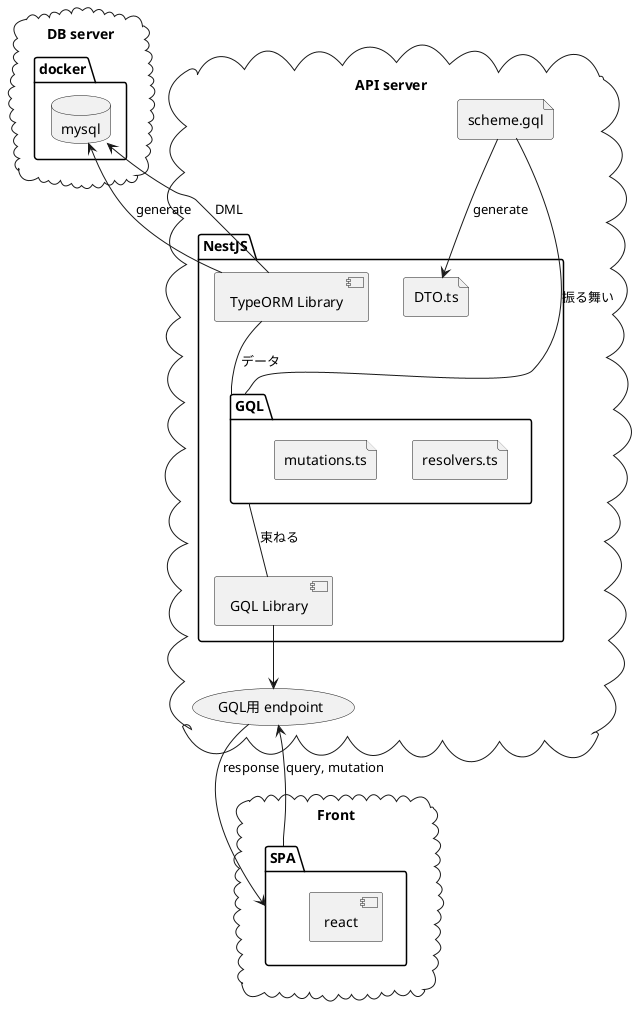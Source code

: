 @startuml
' 影をなくす
skinparam shadowing false


cloud "DB server" {
  package "docker" {
    database "mysql"
  }
}

cloud "API server" {
  file "scheme.gql" as gqlScheme
  (GQL用 endpoint) as Endpoint

  package "NestJS" {
    [GQL Library]
    [TypeORM Library]
    file "DTO.ts" as DTO

    package "GQL" {
      file "resolvers.ts" as resolvers
      file "mutations.ts" as mutations
    }

  }
}

cloud "Front" {
  package "SPA" {
    [react]
  }
}

gqlScheme -d- GQL : 振る舞い
gqlScheme -d-> DTO : generate
[TypeORM Library] -- GQL : データ

[TypeORM Library] -u-> [mysql] :generate
[TypeORM Library] -u-> [mysql] :DML

GQL -d- [GQL Library]: 束ねる
[GQL Library] -d-> Endpoint

Endpoint -d-> SPA :response
SPA --> Endpoint :query, mutation

@enduml
